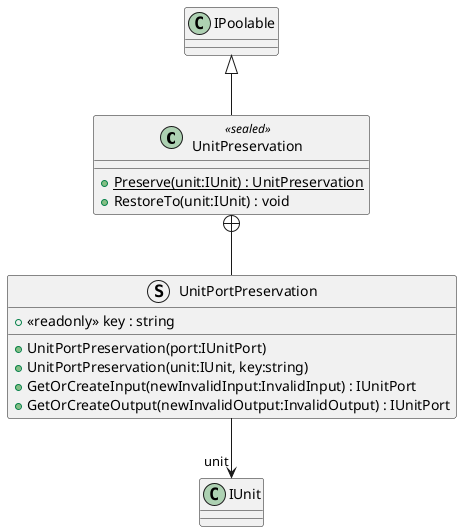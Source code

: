 @startuml
class UnitPreservation <<sealed>> {
    + {static} Preserve(unit:IUnit) : UnitPreservation
    + RestoreTo(unit:IUnit) : void
}
struct UnitPortPreservation {
    + <<readonly>> key : string
    + UnitPortPreservation(port:IUnitPort)
    + UnitPortPreservation(unit:IUnit, key:string)
    + GetOrCreateInput(newInvalidInput:InvalidInput) : IUnitPort
    + GetOrCreateOutput(newInvalidOutput:InvalidOutput) : IUnitPort
}
IPoolable <|-- UnitPreservation
UnitPreservation +-- UnitPortPreservation
UnitPortPreservation --> "unit" IUnit
@enduml

